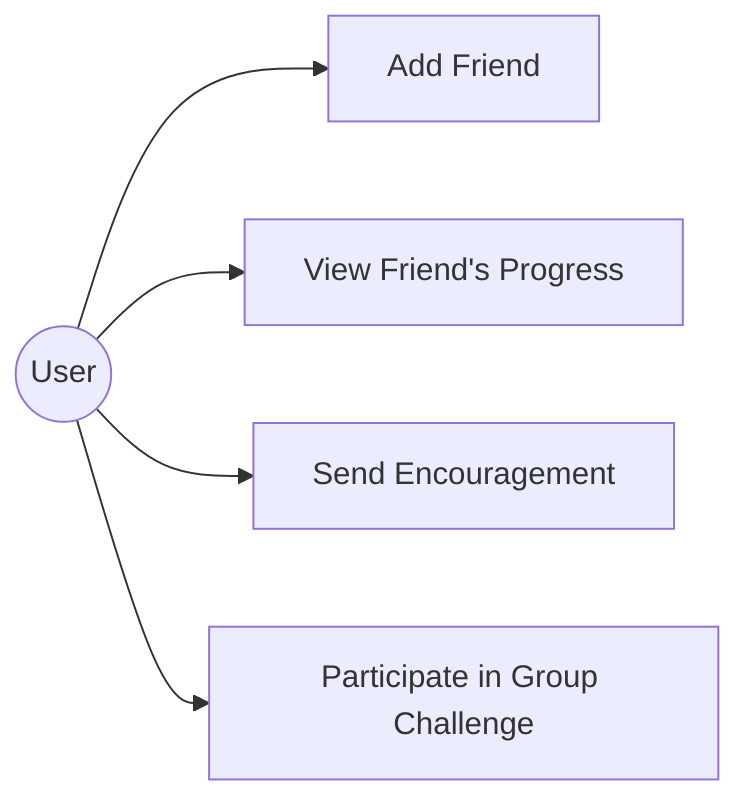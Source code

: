 flowchart LR
    User((User))
    User --> AddFriend[Add Friend]
    User --> ViewFriendProgress[View Friend's Progress]
    User --> SendEncouragement[Send Encouragement]
    User --> ParticipateChallenge[Participate in Group Challenge]